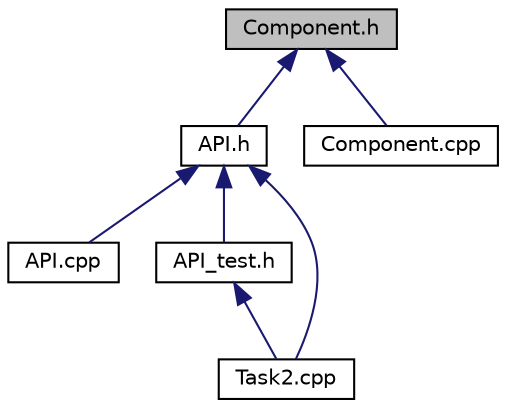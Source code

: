 digraph "Component.h"
{
 // LATEX_PDF_SIZE
  edge [fontname="Helvetica",fontsize="10",labelfontname="Helvetica",labelfontsize="10"];
  node [fontname="Helvetica",fontsize="10",shape=record];
  Node1 [label="Component.h",height=0.2,width=0.4,color="black", fillcolor="grey75", style="filled", fontcolor="black",tooltip="class def for component"];
  Node1 -> Node2 [dir="back",color="midnightblue",fontsize="10",style="solid"];
  Node2 [label="API.h",height=0.2,width=0.4,color="black", fillcolor="white", style="filled",URL="$API_8h.html",tooltip="api provide operations applied on json"];
  Node2 -> Node3 [dir="back",color="midnightblue",fontsize="10",style="solid"];
  Node3 [label="API.cpp",height=0.2,width=0.4,color="black", fillcolor="white", style="filled",URL="$API_8cpp.html",tooltip="api provide operations applied on json"];
  Node2 -> Node4 [dir="back",color="midnightblue",fontsize="10",style="solid"];
  Node4 [label="API_test.h",height=0.2,width=0.4,color="black", fillcolor="white", style="filled",URL="$API__test_8h_source.html",tooltip=" "];
  Node4 -> Node5 [dir="back",color="midnightblue",fontsize="10",style="solid"];
  Node5 [label="Task2.cpp",height=0.2,width=0.4,color="black", fillcolor="white", style="filled",URL="$Task2_8cpp.html",tooltip="main file to start app"];
  Node2 -> Node5 [dir="back",color="midnightblue",fontsize="10",style="solid"];
  Node1 -> Node6 [dir="back",color="midnightblue",fontsize="10",style="solid"];
  Node6 [label="Component.cpp",height=0.2,width=0.4,color="black", fillcolor="white", style="filled",URL="$Component_8cpp.html",tooltip="class imp for component"];
}
